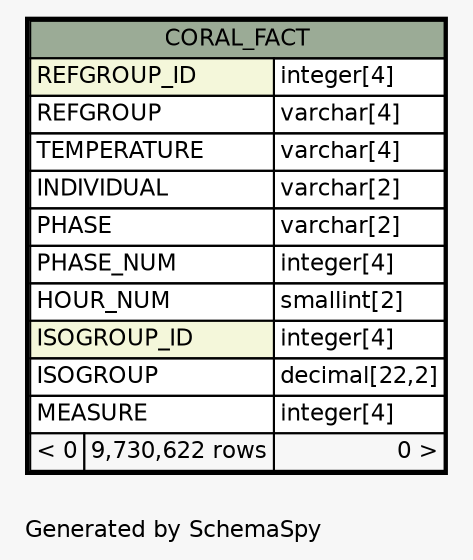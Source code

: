 // dot 2.38.0 on Windows 10 10.0
// SchemaSpy rev Unknown
digraph "oneDegreeRelationshipsDiagram" {
  graph [
    rankdir="RL"
    bgcolor="#f7f7f7"
    label="\nGenerated by SchemaSpy"
    labeljust="l"
    nodesep="0.18"
    ranksep="0.46"
    fontname="Helvetica"
    fontsize="11"
  ];
  node [
    fontname="Helvetica"
    fontsize="11"
    shape="plaintext"
  ];
  edge [
    arrowsize="0.8"
  ];
  "CORAL_FACT" [
    label=<
    <TABLE BORDER="2" CELLBORDER="1" CELLSPACING="0" BGCOLOR="#ffffff">
      <TR><TD COLSPAN="3" BGCOLOR="#9bab96" ALIGN="CENTER">CORAL_FACT</TD></TR>
      <TR><TD PORT="REFGROUP_ID" COLSPAN="2" BGCOLOR="#f4f7da" ALIGN="LEFT">REFGROUP_ID</TD><TD PORT="REFGROUP_ID.type" ALIGN="LEFT">integer[4]</TD></TR>
      <TR><TD PORT="REFGROUP" COLSPAN="2" ALIGN="LEFT">REFGROUP</TD><TD PORT="REFGROUP.type" ALIGN="LEFT">varchar[4]</TD></TR>
      <TR><TD PORT="TEMPERATURE" COLSPAN="2" ALIGN="LEFT">TEMPERATURE</TD><TD PORT="TEMPERATURE.type" ALIGN="LEFT">varchar[4]</TD></TR>
      <TR><TD PORT="INDIVIDUAL" COLSPAN="2" ALIGN="LEFT">INDIVIDUAL</TD><TD PORT="INDIVIDUAL.type" ALIGN="LEFT">varchar[2]</TD></TR>
      <TR><TD PORT="PHASE" COLSPAN="2" ALIGN="LEFT">PHASE</TD><TD PORT="PHASE.type" ALIGN="LEFT">varchar[2]</TD></TR>
      <TR><TD PORT="PHASE_NUM" COLSPAN="2" ALIGN="LEFT">PHASE_NUM</TD><TD PORT="PHASE_NUM.type" ALIGN="LEFT">integer[4]</TD></TR>
      <TR><TD PORT="HOUR_NUM" COLSPAN="2" ALIGN="LEFT">HOUR_NUM</TD><TD PORT="HOUR_NUM.type" ALIGN="LEFT">smallint[2]</TD></TR>
      <TR><TD PORT="ISOGROUP_ID" COLSPAN="2" BGCOLOR="#f4f7da" ALIGN="LEFT">ISOGROUP_ID</TD><TD PORT="ISOGROUP_ID.type" ALIGN="LEFT">integer[4]</TD></TR>
      <TR><TD PORT="ISOGROUP" COLSPAN="2" ALIGN="LEFT">ISOGROUP</TD><TD PORT="ISOGROUP.type" ALIGN="LEFT">decimal[22,2]</TD></TR>
      <TR><TD PORT="MEASURE" COLSPAN="2" ALIGN="LEFT">MEASURE</TD><TD PORT="MEASURE.type" ALIGN="LEFT">integer[4]</TD></TR>
      <TR><TD ALIGN="LEFT" BGCOLOR="#f7f7f7">&lt; 0</TD><TD ALIGN="RIGHT" BGCOLOR="#f7f7f7">9,730,622 rows</TD><TD ALIGN="RIGHT" BGCOLOR="#f7f7f7">0 &gt;</TD></TR>
    </TABLE>>
    URL="CORAL_FACT.html"
    tooltip="CORAL_FACT"
  ];
}
